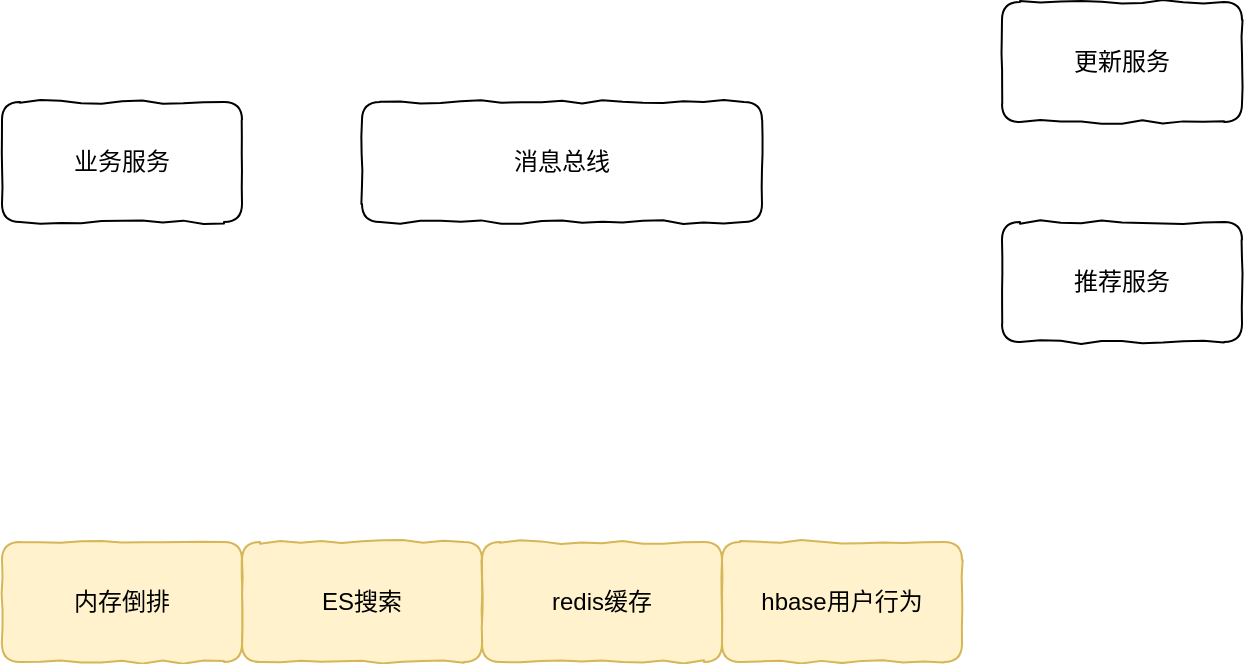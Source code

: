 <mxfile version="13.10.4" type="github">
  <diagram id="AUU8yqSeqHQyX3ru-vRn" name="Page-1">
    <mxGraphModel dx="946" dy="591" grid="1" gridSize="10" guides="1" tooltips="1" connect="1" arrows="1" fold="1" page="1" pageScale="1" pageWidth="827" pageHeight="1169" math="0" shadow="0">
      <root>
        <mxCell id="0" />
        <mxCell id="1" parent="0" />
        <mxCell id="DqiCOa37YYN-CVxIYkIi-1" value="内存倒排" style="rounded=1;whiteSpace=wrap;html=1;fillColor=#fff2cc;strokeColor=#d6b656;sketch=0;comic=1;" vertex="1" parent="1">
          <mxGeometry x="120" y="340" width="120" height="60" as="geometry" />
        </mxCell>
        <mxCell id="DqiCOa37YYN-CVxIYkIi-2" value="ES搜索" style="rounded=1;whiteSpace=wrap;html=1;fillColor=#fff2cc;strokeColor=#d6b656;sketch=0;comic=1;" vertex="1" parent="1">
          <mxGeometry x="240" y="340" width="120" height="60" as="geometry" />
        </mxCell>
        <mxCell id="DqiCOa37YYN-CVxIYkIi-3" value="redis缓存" style="rounded=1;whiteSpace=wrap;html=1;fillColor=#fff2cc;strokeColor=#d6b656;sketch=0;comic=1;" vertex="1" parent="1">
          <mxGeometry x="360" y="340" width="120" height="60" as="geometry" />
        </mxCell>
        <mxCell id="DqiCOa37YYN-CVxIYkIi-4" value="hbase用户行为" style="rounded=1;whiteSpace=wrap;html=1;fillColor=#fff2cc;strokeColor=#d6b656;sketch=0;comic=1;" vertex="1" parent="1">
          <mxGeometry x="480" y="340" width="120" height="60" as="geometry" />
        </mxCell>
        <mxCell id="DqiCOa37YYN-CVxIYkIi-6" value="推荐服务" style="rounded=1;whiteSpace=wrap;html=1;comic=1;sketch=0;gradientColor=#ffffff;" vertex="1" parent="1">
          <mxGeometry x="620" y="180" width="120" height="60" as="geometry" />
        </mxCell>
        <mxCell id="DqiCOa37YYN-CVxIYkIi-7" value="业务服务" style="rounded=1;whiteSpace=wrap;html=1;comic=1;sketch=0;gradientColor=#ffffff;" vertex="1" parent="1">
          <mxGeometry x="120" y="120" width="120" height="60" as="geometry" />
        </mxCell>
        <mxCell id="DqiCOa37YYN-CVxIYkIi-8" value="更新服务" style="rounded=1;whiteSpace=wrap;html=1;comic=1;sketch=0;gradientColor=#ffffff;" vertex="1" parent="1">
          <mxGeometry x="620" y="70" width="120" height="60" as="geometry" />
        </mxCell>
        <mxCell id="DqiCOa37YYN-CVxIYkIi-9" value="消息总线" style="rounded=1;whiteSpace=wrap;html=1;comic=1;sketch=0;gradientColor=#ffffff;" vertex="1" parent="1">
          <mxGeometry x="300" y="120" width="200" height="60" as="geometry" />
        </mxCell>
      </root>
    </mxGraphModel>
  </diagram>
</mxfile>

